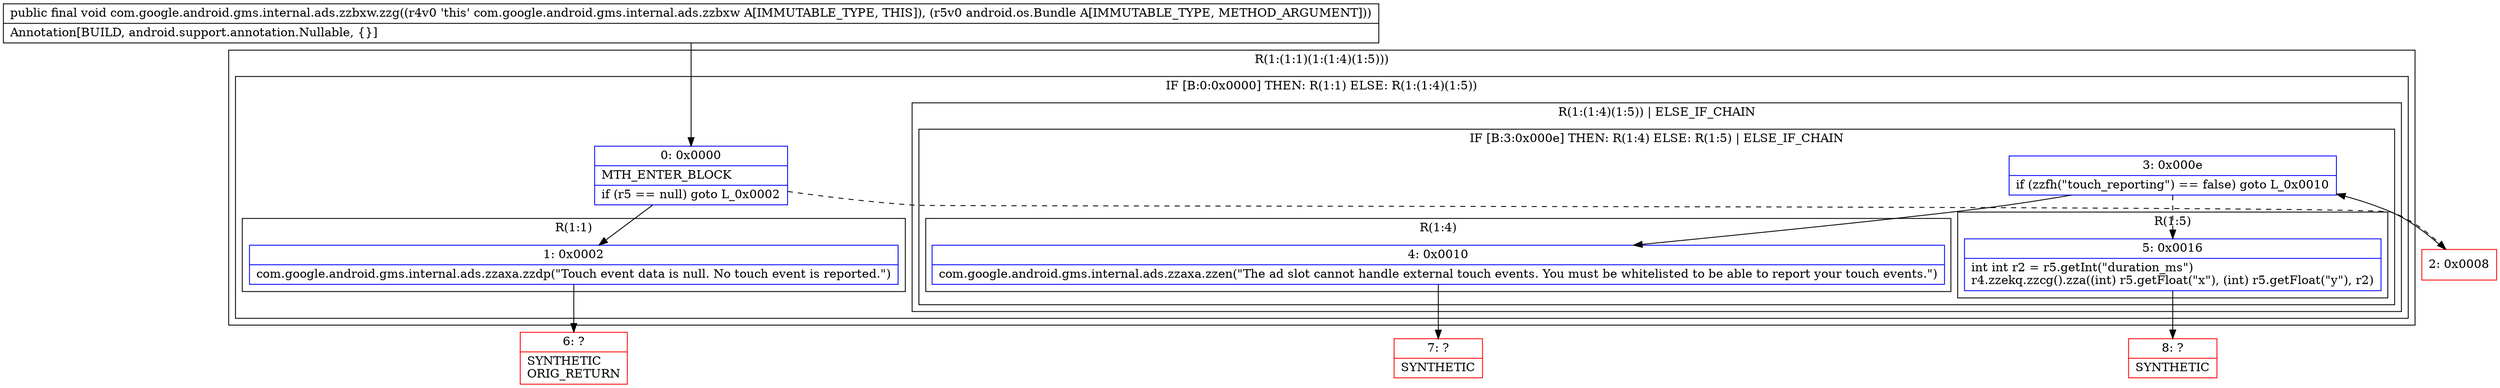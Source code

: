 digraph "CFG forcom.google.android.gms.internal.ads.zzbxw.zzg(Landroid\/os\/Bundle;)V" {
subgraph cluster_Region_1435252214 {
label = "R(1:(1:1)(1:(1:4)(1:5)))";
node [shape=record,color=blue];
subgraph cluster_IfRegion_938947068 {
label = "IF [B:0:0x0000] THEN: R(1:1) ELSE: R(1:(1:4)(1:5))";
node [shape=record,color=blue];
Node_0 [shape=record,label="{0\:\ 0x0000|MTH_ENTER_BLOCK\l|if (r5 == null) goto L_0x0002\l}"];
subgraph cluster_Region_1218342613 {
label = "R(1:1)";
node [shape=record,color=blue];
Node_1 [shape=record,label="{1\:\ 0x0002|com.google.android.gms.internal.ads.zzaxa.zzdp(\"Touch event data is null. No touch event is reported.\")\l}"];
}
subgraph cluster_Region_1088965281 {
label = "R(1:(1:4)(1:5)) | ELSE_IF_CHAIN\l";
node [shape=record,color=blue];
subgraph cluster_IfRegion_1962927311 {
label = "IF [B:3:0x000e] THEN: R(1:4) ELSE: R(1:5) | ELSE_IF_CHAIN\l";
node [shape=record,color=blue];
Node_3 [shape=record,label="{3\:\ 0x000e|if (zzfh(\"touch_reporting\") == false) goto L_0x0010\l}"];
subgraph cluster_Region_2047427453 {
label = "R(1:4)";
node [shape=record,color=blue];
Node_4 [shape=record,label="{4\:\ 0x0010|com.google.android.gms.internal.ads.zzaxa.zzen(\"The ad slot cannot handle external touch events. You must be whitelisted to be able to report your touch events.\")\l}"];
}
subgraph cluster_Region_1262859213 {
label = "R(1:5)";
node [shape=record,color=blue];
Node_5 [shape=record,label="{5\:\ 0x0016|int int r2 = r5.getInt(\"duration_ms\")\lr4.zzekq.zzcg().zza((int) r5.getFloat(\"x\"), (int) r5.getFloat(\"y\"), r2)\l}"];
}
}
}
}
}
Node_2 [shape=record,color=red,label="{2\:\ 0x0008}"];
Node_6 [shape=record,color=red,label="{6\:\ ?|SYNTHETIC\lORIG_RETURN\l}"];
Node_7 [shape=record,color=red,label="{7\:\ ?|SYNTHETIC\l}"];
Node_8 [shape=record,color=red,label="{8\:\ ?|SYNTHETIC\l}"];
MethodNode[shape=record,label="{public final void com.google.android.gms.internal.ads.zzbxw.zzg((r4v0 'this' com.google.android.gms.internal.ads.zzbxw A[IMMUTABLE_TYPE, THIS]), (r5v0 android.os.Bundle A[IMMUTABLE_TYPE, METHOD_ARGUMENT]))  | Annotation[BUILD, android.support.annotation.Nullable, \{\}]\l}"];
MethodNode -> Node_0;
Node_0 -> Node_1;
Node_0 -> Node_2[style=dashed];
Node_1 -> Node_6;
Node_3 -> Node_4;
Node_3 -> Node_5[style=dashed];
Node_4 -> Node_7;
Node_5 -> Node_8;
Node_2 -> Node_3;
}

